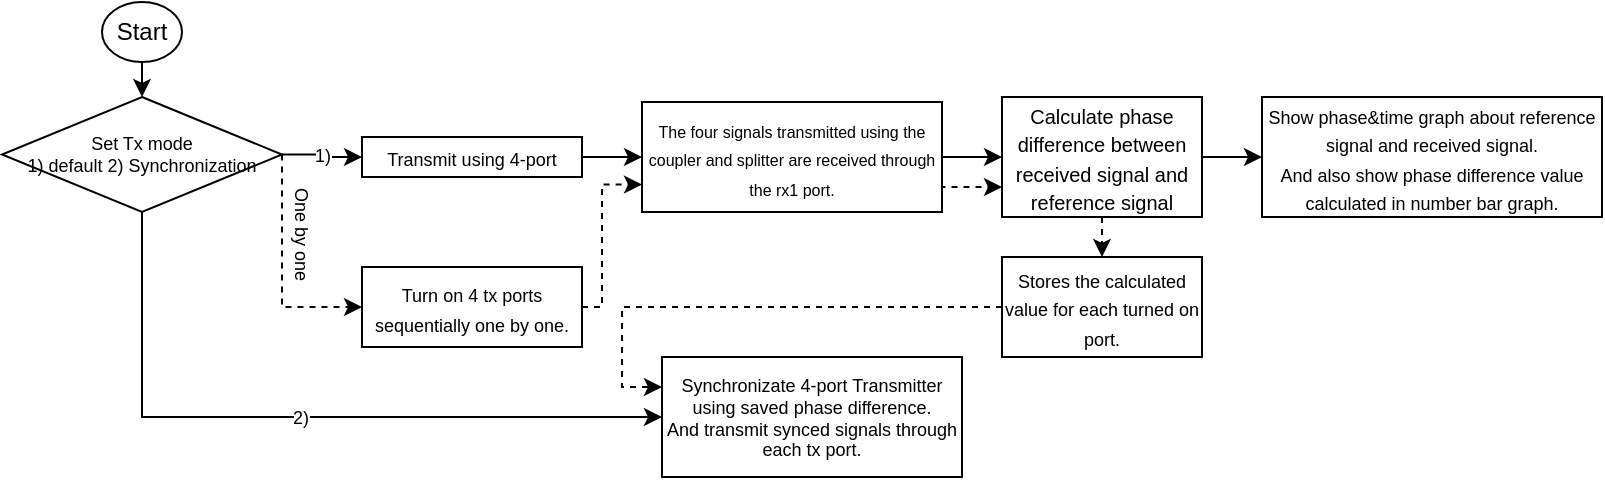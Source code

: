 <mxfile version="20.8.13" type="github">
  <diagram name="페이지-1" id="KEzcS6ofJJxTLBglWfZz">
    <mxGraphModel dx="875" dy="489" grid="1" gridSize="10" guides="1" tooltips="1" connect="1" arrows="1" fold="1" page="1" pageScale="1" pageWidth="827" pageHeight="1169" math="0" shadow="0">
      <root>
        <mxCell id="0" />
        <mxCell id="1" parent="0" />
        <mxCell id="JKZ41nehI4wqJNRFmoVf-10" style="edgeStyle=orthogonalEdgeStyle;rounded=0;orthogonalLoop=1;jettySize=auto;html=1;exitX=0.5;exitY=1;exitDx=0;exitDy=0;fontSize=9;entryX=0.5;entryY=0;entryDx=0;entryDy=0;" edge="1" parent="1" source="YR1mj5dqhPT02lSJ3V2o-1" target="JKZ41nehI4wqJNRFmoVf-4">
          <mxGeometry relative="1" as="geometry">
            <mxPoint x="90" y="90" as="targetPoint" />
          </mxGeometry>
        </mxCell>
        <mxCell id="YR1mj5dqhPT02lSJ3V2o-1" value="Start" style="ellipse;whiteSpace=wrap;html=1;" parent="1" vertex="1">
          <mxGeometry x="70" y="40" width="40" height="30" as="geometry" />
        </mxCell>
        <mxCell id="YR1mj5dqhPT02lSJ3V2o-8" style="edgeStyle=orthogonalEdgeStyle;rounded=0;orthogonalLoop=1;jettySize=auto;html=1;exitX=1;exitY=0.5;exitDx=0;exitDy=0;entryX=0;entryY=0.5;entryDx=0;entryDy=0;" parent="1" source="YR1mj5dqhPT02lSJ3V2o-4" target="YR1mj5dqhPT02lSJ3V2o-7" edge="1">
          <mxGeometry relative="1" as="geometry" />
        </mxCell>
        <mxCell id="YR1mj5dqhPT02lSJ3V2o-4" value="&lt;font style=&quot;font-size: 9px;&quot;&gt;Transmit using 4-port&lt;/font&gt;" style="rounded=0;whiteSpace=wrap;html=1;" parent="1" vertex="1">
          <mxGeometry x="200" y="107.5" width="110" height="20" as="geometry" />
        </mxCell>
        <mxCell id="YR1mj5dqhPT02lSJ3V2o-10" style="edgeStyle=orthogonalEdgeStyle;rounded=0;orthogonalLoop=1;jettySize=auto;html=1;exitX=1;exitY=0.5;exitDx=0;exitDy=0;entryX=0;entryY=0.5;entryDx=0;entryDy=0;" parent="1" source="YR1mj5dqhPT02lSJ3V2o-7" target="YR1mj5dqhPT02lSJ3V2o-9" edge="1">
          <mxGeometry relative="1" as="geometry" />
        </mxCell>
        <mxCell id="YR1mj5dqhPT02lSJ3V2o-21" style="edgeStyle=orthogonalEdgeStyle;rounded=0;orthogonalLoop=1;jettySize=auto;html=1;exitX=1;exitY=0.75;exitDx=0;exitDy=0;entryX=0;entryY=0.75;entryDx=0;entryDy=0;dashed=1;" parent="1" source="YR1mj5dqhPT02lSJ3V2o-7" target="YR1mj5dqhPT02lSJ3V2o-9" edge="1">
          <mxGeometry relative="1" as="geometry">
            <Array as="points">
              <mxPoint x="490" y="132.5" />
            </Array>
          </mxGeometry>
        </mxCell>
        <mxCell id="YR1mj5dqhPT02lSJ3V2o-7" value="&lt;font style=&quot;font-size: 8px;&quot;&gt;The four signals transmitted using the coupler and splitter are received through the rx1 port.&lt;/font&gt;" style="rounded=0;whiteSpace=wrap;html=1;" parent="1" vertex="1">
          <mxGeometry x="340" y="90" width="150" height="55" as="geometry" />
        </mxCell>
        <mxCell id="YR1mj5dqhPT02lSJ3V2o-13" style="edgeStyle=orthogonalEdgeStyle;rounded=0;orthogonalLoop=1;jettySize=auto;html=1;exitX=1;exitY=0.5;exitDx=0;exitDy=0;" parent="1" source="YR1mj5dqhPT02lSJ3V2o-9" target="YR1mj5dqhPT02lSJ3V2o-12" edge="1">
          <mxGeometry relative="1" as="geometry" />
        </mxCell>
        <mxCell id="JKZ41nehI4wqJNRFmoVf-1" style="edgeStyle=orthogonalEdgeStyle;rounded=0;orthogonalLoop=1;jettySize=auto;html=1;exitX=0.5;exitY=1;exitDx=0;exitDy=0;entryX=0.5;entryY=0;entryDx=0;entryDy=0;fontSize=9;dashed=1;" edge="1" parent="1" source="YR1mj5dqhPT02lSJ3V2o-9" target="YR1mj5dqhPT02lSJ3V2o-24">
          <mxGeometry relative="1" as="geometry" />
        </mxCell>
        <mxCell id="YR1mj5dqhPT02lSJ3V2o-9" value="&lt;font style=&quot;font-size: 10px;&quot;&gt;Calculate phase difference between received signal and reference signal&lt;/font&gt;" style="rounded=0;whiteSpace=wrap;html=1;" parent="1" vertex="1">
          <mxGeometry x="520" y="87.5" width="100" height="60" as="geometry" />
        </mxCell>
        <mxCell id="YR1mj5dqhPT02lSJ3V2o-12" value="&lt;font style=&quot;font-size: 9px;&quot;&gt;Show phase&amp;amp;time graph about reference signal and received signal.&lt;br style=&quot;font-size: 9px;&quot;&gt;And also show phase difference value calculated in number bar graph.&lt;/font&gt;" style="rounded=0;whiteSpace=wrap;html=1;" parent="1" vertex="1">
          <mxGeometry x="650" y="87.5" width="170" height="60" as="geometry" />
        </mxCell>
        <mxCell id="YR1mj5dqhPT02lSJ3V2o-19" style="edgeStyle=orthogonalEdgeStyle;rounded=0;orthogonalLoop=1;jettySize=auto;html=1;exitX=1;exitY=0.5;exitDx=0;exitDy=0;entryX=0;entryY=0.75;entryDx=0;entryDy=0;dashed=1;" parent="1" source="YR1mj5dqhPT02lSJ3V2o-16" target="YR1mj5dqhPT02lSJ3V2o-7" edge="1">
          <mxGeometry relative="1" as="geometry">
            <Array as="points">
              <mxPoint x="320" y="192.5" />
              <mxPoint x="320" y="131.5" />
            </Array>
          </mxGeometry>
        </mxCell>
        <mxCell id="YR1mj5dqhPT02lSJ3V2o-16" value="&lt;font style=&quot;font-size: 9px;&quot;&gt;Turn on 4 tx ports sequentially one by one.&lt;/font&gt;" style="rounded=0;whiteSpace=wrap;html=1;" parent="1" vertex="1">
          <mxGeometry x="200" y="172.5" width="110" height="40" as="geometry" />
        </mxCell>
        <mxCell id="YR1mj5dqhPT02lSJ3V2o-18" value="&lt;font style=&quot;font-size: 9px;&quot;&gt;One by one&lt;br&gt;&lt;/font&gt;" style="text;html=1;strokeColor=none;fillColor=none;align=center;verticalAlign=middle;whiteSpace=wrap;rounded=0;rotation=90;" parent="1" vertex="1">
          <mxGeometry x="140" y="147.5" width="60" height="17.5" as="geometry" />
        </mxCell>
        <mxCell id="JKZ41nehI4wqJNRFmoVf-11" style="edgeStyle=orthogonalEdgeStyle;rounded=0;orthogonalLoop=1;jettySize=auto;html=1;exitX=0;exitY=0.5;exitDx=0;exitDy=0;entryX=0;entryY=0.25;entryDx=0;entryDy=0;fontSize=9;dashed=1;" edge="1" parent="1" source="YR1mj5dqhPT02lSJ3V2o-24" target="JKZ41nehI4wqJNRFmoVf-3">
          <mxGeometry relative="1" as="geometry" />
        </mxCell>
        <mxCell id="YR1mj5dqhPT02lSJ3V2o-24" value="&lt;font style=&quot;font-size: 9px;&quot;&gt;Stores the calculated value for &lt;font style=&quot;font-size: 9px;&quot;&gt;each &lt;/font&gt;turned on port.&lt;/font&gt;" style="rounded=0;whiteSpace=wrap;html=1;" parent="1" vertex="1">
          <mxGeometry x="520" y="167.5" width="100" height="50" as="geometry" />
        </mxCell>
        <mxCell id="JKZ41nehI4wqJNRFmoVf-3" value="Synchronizate 4-port Transmitter using saved phase difference.&lt;br&gt;And transmit synced signals through each tx port." style="rounded=0;whiteSpace=wrap;html=1;fontSize=9;" vertex="1" parent="1">
          <mxGeometry x="350" y="217.5" width="150" height="60" as="geometry" />
        </mxCell>
        <mxCell id="JKZ41nehI4wqJNRFmoVf-7" value="1)" style="edgeStyle=orthogonalEdgeStyle;rounded=0;orthogonalLoop=1;jettySize=auto;html=1;exitX=1;exitY=0.5;exitDx=0;exitDy=0;entryX=0;entryY=0.5;entryDx=0;entryDy=0;fontSize=9;" edge="1" parent="1" source="JKZ41nehI4wqJNRFmoVf-4" target="YR1mj5dqhPT02lSJ3V2o-4">
          <mxGeometry relative="1" as="geometry" />
        </mxCell>
        <mxCell id="JKZ41nehI4wqJNRFmoVf-8" style="edgeStyle=orthogonalEdgeStyle;rounded=0;orthogonalLoop=1;jettySize=auto;html=1;exitX=1;exitY=0.5;exitDx=0;exitDy=0;entryX=0;entryY=0.5;entryDx=0;entryDy=0;fontSize=9;dashed=1;" edge="1" parent="1" source="JKZ41nehI4wqJNRFmoVf-4" target="YR1mj5dqhPT02lSJ3V2o-16">
          <mxGeometry relative="1" as="geometry">
            <Array as="points">
              <mxPoint x="160" y="193" />
            </Array>
          </mxGeometry>
        </mxCell>
        <mxCell id="JKZ41nehI4wqJNRFmoVf-9" value="2)" style="edgeStyle=orthogonalEdgeStyle;rounded=0;orthogonalLoop=1;jettySize=auto;html=1;exitX=0.5;exitY=1;exitDx=0;exitDy=0;entryX=0;entryY=0.5;entryDx=0;entryDy=0;fontSize=9;" edge="1" parent="1" source="JKZ41nehI4wqJNRFmoVf-4" target="JKZ41nehI4wqJNRFmoVf-3">
          <mxGeometry relative="1" as="geometry" />
        </mxCell>
        <mxCell id="JKZ41nehI4wqJNRFmoVf-4" value="&lt;font style=&quot;font-size: 9px;&quot;&gt;Set Tx mode&lt;br style=&quot;font-size: 9px;&quot;&gt;1) default 2) Synchronization&lt;/font&gt;" style="rhombus;whiteSpace=wrap;html=1;fontSize=9;" vertex="1" parent="1">
          <mxGeometry x="20" y="87.5" width="140" height="57.5" as="geometry" />
        </mxCell>
      </root>
    </mxGraphModel>
  </diagram>
</mxfile>
